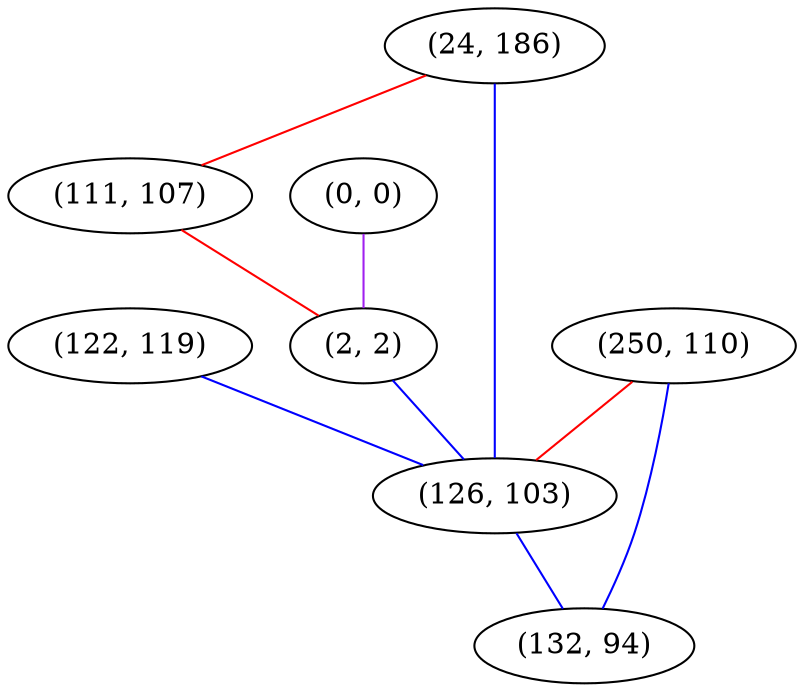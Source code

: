 graph "" {
"(250, 110)";
"(122, 119)";
"(24, 186)";
"(111, 107)";
"(0, 0)";
"(2, 2)";
"(126, 103)";
"(132, 94)";
"(250, 110)" -- "(126, 103)"  [color=red, key=0, weight=1];
"(250, 110)" -- "(132, 94)"  [color=blue, key=0, weight=3];
"(122, 119)" -- "(126, 103)"  [color=blue, key=0, weight=3];
"(24, 186)" -- "(111, 107)"  [color=red, key=0, weight=1];
"(24, 186)" -- "(126, 103)"  [color=blue, key=0, weight=3];
"(111, 107)" -- "(2, 2)"  [color=red, key=0, weight=1];
"(0, 0)" -- "(2, 2)"  [color=purple, key=0, weight=4];
"(2, 2)" -- "(126, 103)"  [color=blue, key=0, weight=3];
"(126, 103)" -- "(132, 94)"  [color=blue, key=0, weight=3];
}
